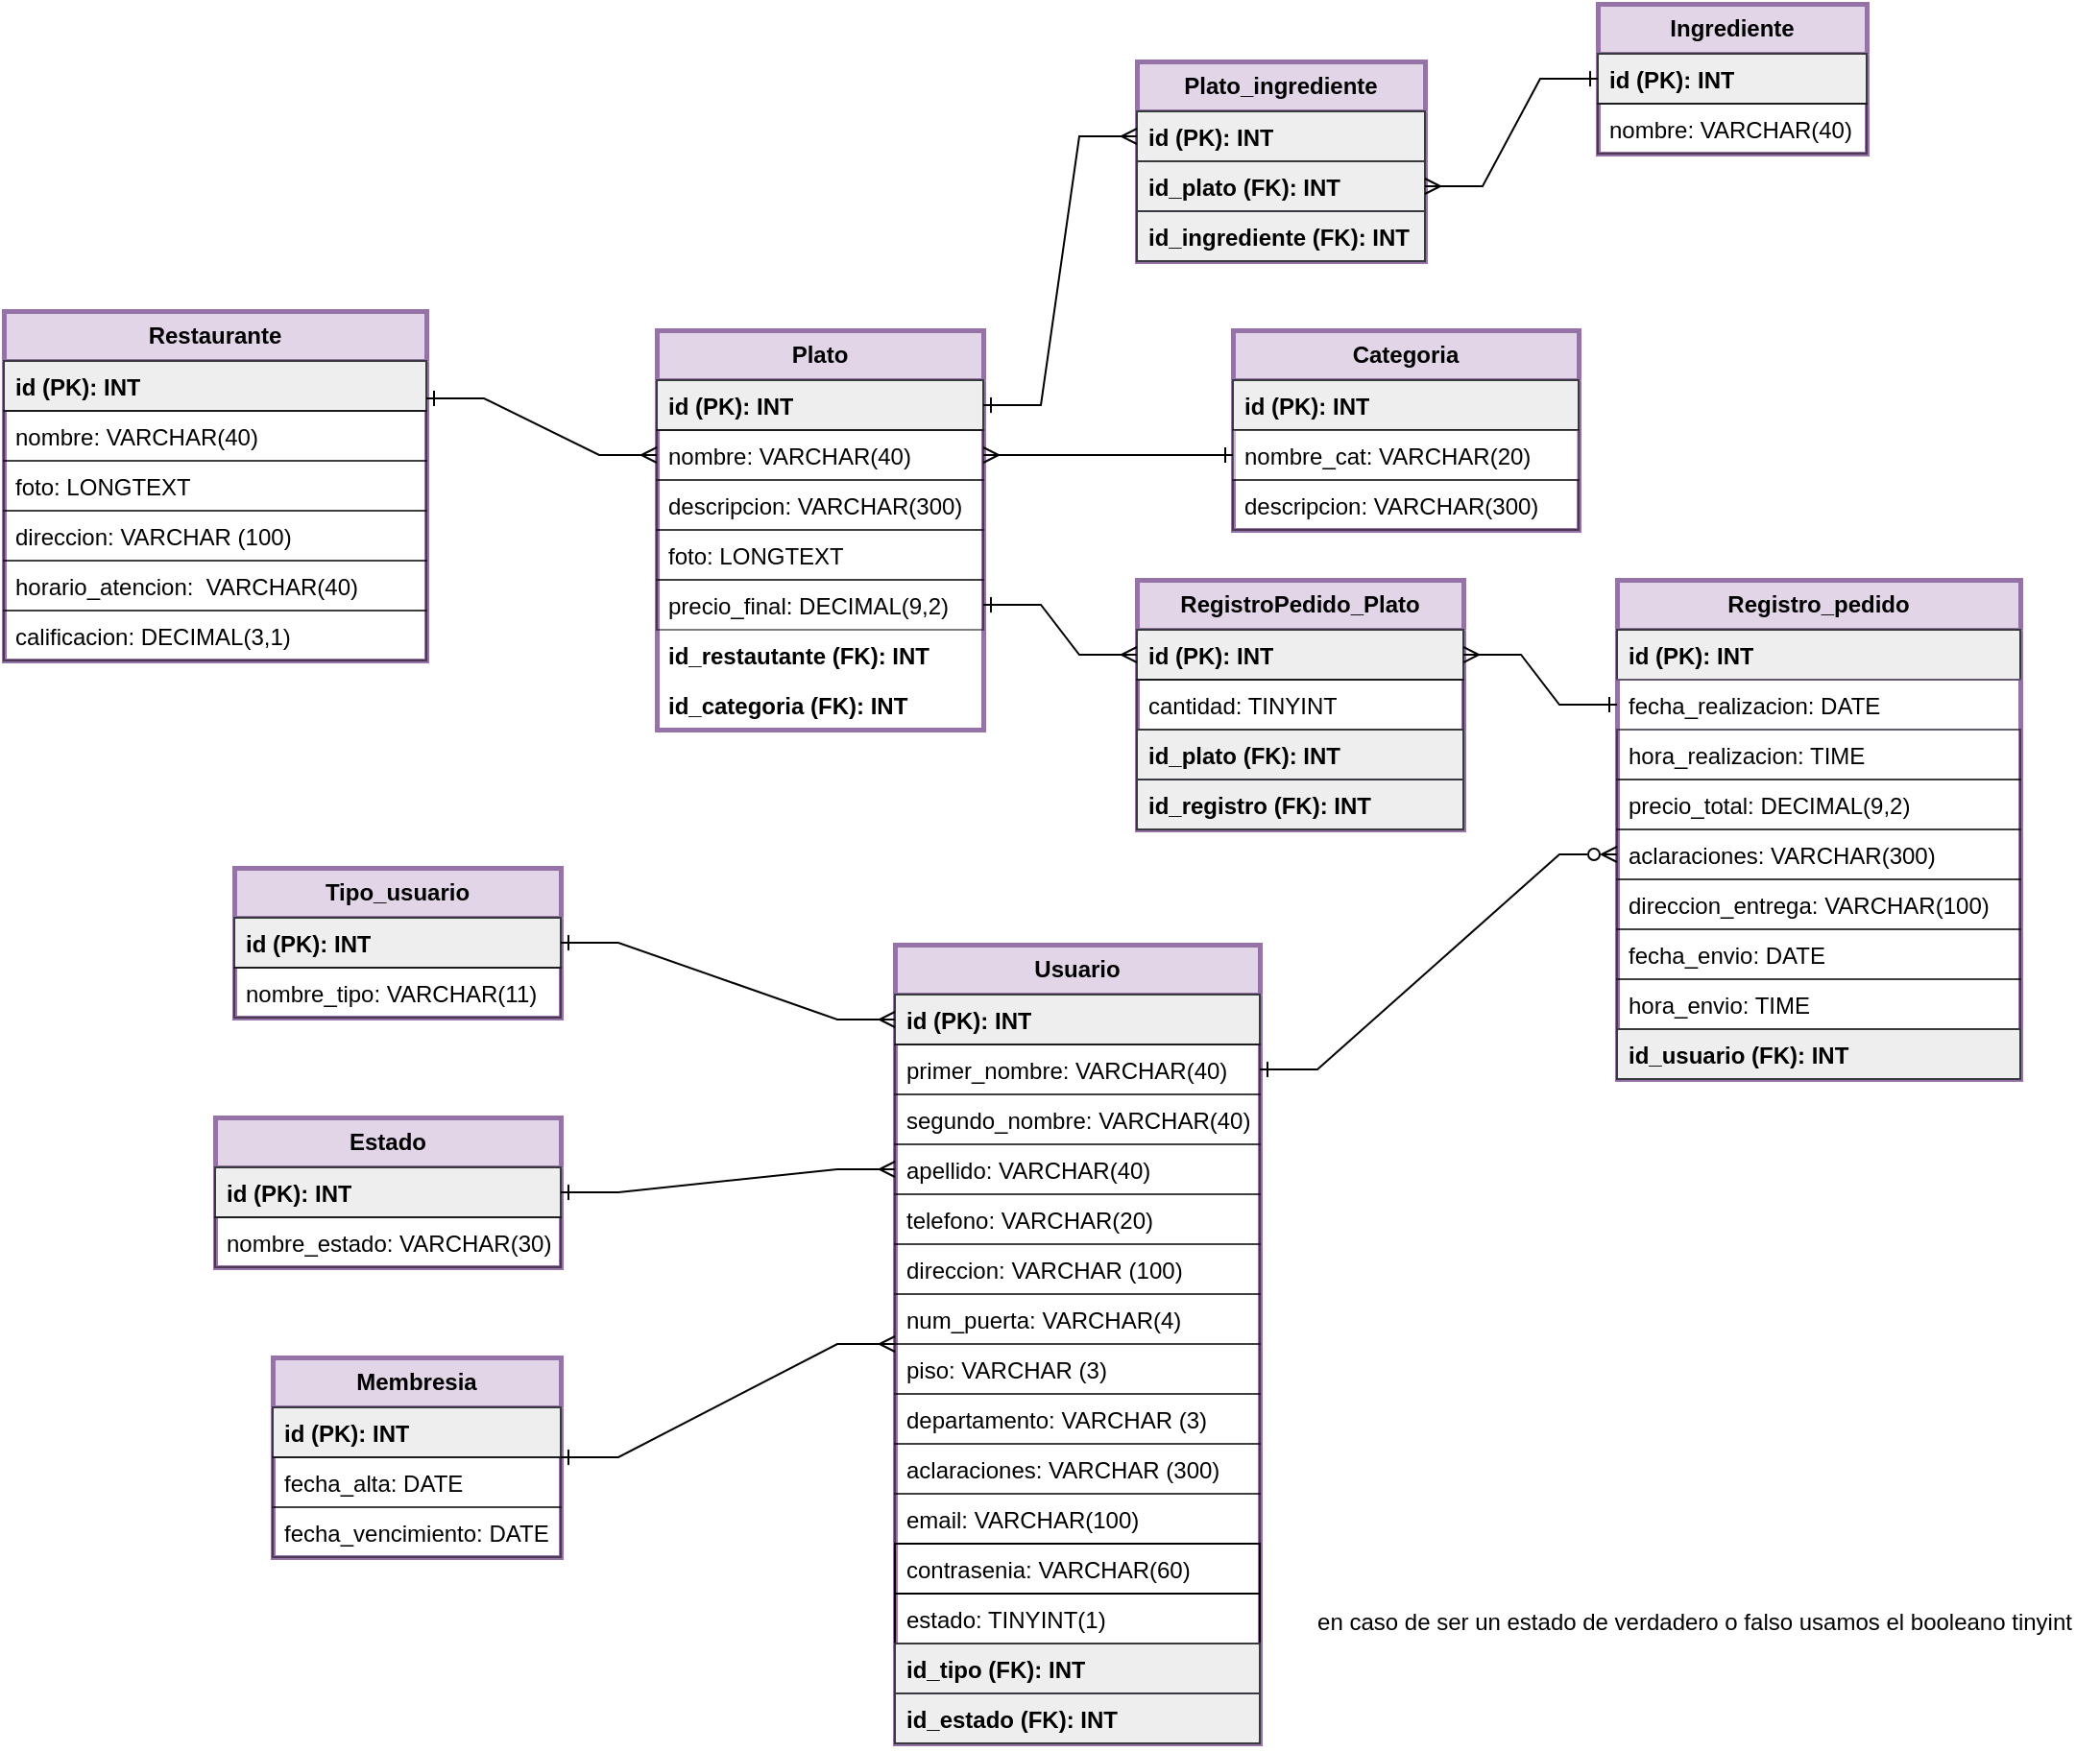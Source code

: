 <mxfile version="24.2.2" type="device">
  <diagram name="Página-1" id="d_0sba6icDmtpNpvkoaT">
    <mxGraphModel dx="2812" dy="2078" grid="1" gridSize="10" guides="1" tooltips="1" connect="1" arrows="1" fold="1" page="1" pageScale="1" pageWidth="827" pageHeight="1169" math="0" shadow="0">
      <root>
        <mxCell id="0" />
        <mxCell id="1" parent="0" />
        <mxCell id="WYL5uViI1YzPa4108oRA-1" value="&lt;b&gt;Restaurante&lt;/b&gt;" style="swimlane;fontStyle=0;childLayout=stackLayout;horizontal=1;startSize=26;fillColor=#e1d5e7;horizontalStack=0;resizeParent=1;resizeParentMax=0;resizeLast=0;collapsible=1;marginBottom=0;whiteSpace=wrap;html=1;strokeColor=#9673a6;strokeWidth=2.5;" parent="1" vertex="1">
          <mxGeometry x="-190" y="40" width="220" height="182" as="geometry" />
        </mxCell>
        <mxCell id="WYL5uViI1YzPa4108oRA-2" value="&lt;b&gt;id (PK): INT&lt;/b&gt;" style="text;strokeColor=#36393d;fillColor=#eeeeee;align=left;verticalAlign=top;spacingLeft=4;spacingRight=4;overflow=hidden;rotatable=0;points=[[0,0.5],[1,0.5]];portConstraint=eastwest;whiteSpace=wrap;html=1;" parent="WYL5uViI1YzPa4108oRA-1" vertex="1">
          <mxGeometry y="26" width="220" height="26" as="geometry" />
        </mxCell>
        <mxCell id="Su24HoslpY2dBQeBUihp-10" value="nombre: VARCHAR(40)" style="text;strokeColor=default;fillColor=none;align=left;verticalAlign=top;spacingLeft=4;spacingRight=4;overflow=hidden;rotatable=0;points=[[0,0.5],[1,0.5]];portConstraint=eastwest;whiteSpace=wrap;html=1;opacity=50;" parent="WYL5uViI1YzPa4108oRA-1" vertex="1">
          <mxGeometry y="52" width="220" height="26" as="geometry" />
        </mxCell>
        <mxCell id="WYL5uViI1YzPa4108oRA-3" value="foto: LONGTEXT" style="text;strokeColor=default;fillColor=none;align=left;verticalAlign=top;spacingLeft=4;spacingRight=4;overflow=hidden;rotatable=0;points=[[0,0.5],[1,0.5]];portConstraint=eastwest;whiteSpace=wrap;html=1;opacity=50;" parent="WYL5uViI1YzPa4108oRA-1" vertex="1">
          <mxGeometry y="78" width="220" height="26" as="geometry" />
        </mxCell>
        <mxCell id="WYL5uViI1YzPa4108oRA-6" value="direccion: VARCHAR (100)" style="text;strokeColor=default;fillColor=none;align=left;verticalAlign=top;spacingLeft=4;spacingRight=4;overflow=hidden;rotatable=0;points=[[0,0.5],[1,0.5]];portConstraint=eastwest;whiteSpace=wrap;html=1;opacity=50;" parent="WYL5uViI1YzPa4108oRA-1" vertex="1">
          <mxGeometry y="104" width="220" height="26" as="geometry" />
        </mxCell>
        <mxCell id="WYL5uViI1YzPa4108oRA-8" value="horario_atencion:&amp;nbsp;&amp;nbsp;VARCHAR(40)" style="text;strokeColor=default;fillColor=none;align=left;verticalAlign=top;spacingLeft=4;spacingRight=4;overflow=hidden;rotatable=0;points=[[0,0.5],[1,0.5]];portConstraint=eastwest;whiteSpace=wrap;html=1;opacity=50;" parent="WYL5uViI1YzPa4108oRA-1" vertex="1">
          <mxGeometry y="130" width="220" height="26" as="geometry" />
        </mxCell>
        <mxCell id="WYL5uViI1YzPa4108oRA-7" value="calificacion: DECIMAL(3,1)" style="text;strokeColor=default;fillColor=none;align=left;verticalAlign=top;spacingLeft=4;spacingRight=4;overflow=hidden;rotatable=0;points=[[0,0.5],[1,0.5]];portConstraint=eastwest;whiteSpace=wrap;html=1;opacity=50;" parent="WYL5uViI1YzPa4108oRA-1" vertex="1">
          <mxGeometry y="156" width="220" height="26" as="geometry" />
        </mxCell>
        <mxCell id="WYL5uViI1YzPa4108oRA-9" value="&lt;b&gt;Plato&lt;/b&gt;" style="swimlane;fontStyle=0;childLayout=stackLayout;horizontal=1;startSize=26;fillColor=#e1d5e7;horizontalStack=0;resizeParent=1;resizeParentMax=0;resizeLast=0;collapsible=1;marginBottom=0;whiteSpace=wrap;html=1;strokeColor=#9673a6;strokeWidth=2.5;" parent="1" vertex="1">
          <mxGeometry x="150" y="50" width="170" height="208" as="geometry" />
        </mxCell>
        <mxCell id="Su24HoslpY2dBQeBUihp-83" value="&lt;b&gt;id (PK): INT&lt;/b&gt;" style="text;strokeColor=#36393d;fillColor=#eeeeee;align=left;verticalAlign=top;spacingLeft=4;spacingRight=4;overflow=hidden;rotatable=0;points=[[0,0.5],[1,0.5]];portConstraint=eastwest;whiteSpace=wrap;html=1;" parent="WYL5uViI1YzPa4108oRA-9" vertex="1">
          <mxGeometry y="26" width="170" height="26" as="geometry" />
        </mxCell>
        <mxCell id="WYL5uViI1YzPa4108oRA-10" value="nombre: VARCHAR(40)" style="text;strokeColor=default;fillColor=none;align=left;verticalAlign=top;spacingLeft=4;spacingRight=4;overflow=hidden;rotatable=0;points=[[0,0.5],[1,0.5]];portConstraint=eastwest;whiteSpace=wrap;html=1;opacity=50;" parent="WYL5uViI1YzPa4108oRA-9" vertex="1">
          <mxGeometry y="52" width="170" height="26" as="geometry" />
        </mxCell>
        <mxCell id="WYL5uViI1YzPa4108oRA-11" value="descripcion: VARCHAR(300)" style="text;strokeColor=default;fillColor=none;align=left;verticalAlign=top;spacingLeft=4;spacingRight=4;overflow=hidden;rotatable=0;points=[[0,0.5],[1,0.5]];portConstraint=eastwest;whiteSpace=wrap;html=1;opacity=50;" parent="WYL5uViI1YzPa4108oRA-9" vertex="1">
          <mxGeometry y="78" width="170" height="26" as="geometry" />
        </mxCell>
        <mxCell id="WYL5uViI1YzPa4108oRA-12" value="foto: LONGTEXT" style="text;strokeColor=default;fillColor=none;align=left;verticalAlign=top;spacingLeft=4;spacingRight=4;overflow=hidden;rotatable=0;points=[[0,0.5],[1,0.5]];portConstraint=eastwest;whiteSpace=wrap;html=1;opacity=50;" parent="WYL5uViI1YzPa4108oRA-9" vertex="1">
          <mxGeometry y="104" width="170" height="26" as="geometry" />
        </mxCell>
        <mxCell id="WYL5uViI1YzPa4108oRA-13" value="precio_final: DECIMAL(9,2)" style="text;strokeColor=default;fillColor=none;align=left;verticalAlign=top;spacingLeft=4;spacingRight=4;overflow=hidden;rotatable=0;points=[[0,0.5],[1,0.5]];portConstraint=eastwest;whiteSpace=wrap;html=1;opacity=50;" parent="WYL5uViI1YzPa4108oRA-9" vertex="1">
          <mxGeometry y="130" width="170" height="26" as="geometry" />
        </mxCell>
        <mxCell id="Su24HoslpY2dBQeBUihp-12" value="&lt;b&gt;id_restautante (FK): INT&lt;/b&gt;" style="text;strokeColor=none;fillColor=none;align=left;verticalAlign=top;spacingLeft=4;spacingRight=4;overflow=hidden;rotatable=0;points=[[0,0.5],[1,0.5]];portConstraint=eastwest;whiteSpace=wrap;html=1;" parent="WYL5uViI1YzPa4108oRA-9" vertex="1">
          <mxGeometry y="156" width="170" height="26" as="geometry" />
        </mxCell>
        <mxCell id="Su24HoslpY2dBQeBUihp-23" value="&lt;b&gt;id_categoria (FK): INT&lt;/b&gt;" style="text;strokeColor=none;fillColor=none;align=left;verticalAlign=top;spacingLeft=4;spacingRight=4;overflow=hidden;rotatable=0;points=[[0,0.5],[1,0.5]];portConstraint=eastwest;whiteSpace=wrap;html=1;" parent="WYL5uViI1YzPa4108oRA-9" vertex="1">
          <mxGeometry y="182" width="170" height="26" as="geometry" />
        </mxCell>
        <mxCell id="WYL5uViI1YzPa4108oRA-14" value="&lt;b&gt;Categoria&lt;/b&gt;" style="swimlane;fontStyle=0;childLayout=stackLayout;horizontal=1;startSize=26;fillColor=#e1d5e7;horizontalStack=0;resizeParent=1;resizeParentMax=0;resizeLast=0;collapsible=1;marginBottom=0;whiteSpace=wrap;html=1;strokeColor=#9673a6;strokeWidth=2.5;" parent="1" vertex="1">
          <mxGeometry x="450" y="50" width="180" height="104" as="geometry" />
        </mxCell>
        <mxCell id="Su24HoslpY2dBQeBUihp-82" value="&lt;b&gt;id (PK): INT&lt;/b&gt;" style="text;strokeColor=#36393d;fillColor=#eeeeee;align=left;verticalAlign=top;spacingLeft=4;spacingRight=4;overflow=hidden;rotatable=0;points=[[0,0.5],[1,0.5]];portConstraint=eastwest;whiteSpace=wrap;html=1;" parent="WYL5uViI1YzPa4108oRA-14" vertex="1">
          <mxGeometry y="26" width="180" height="26" as="geometry" />
        </mxCell>
        <mxCell id="WYL5uViI1YzPa4108oRA-15" value="nombre_cat: VARCHAR(20)" style="text;strokeColor=default;fillColor=default;align=left;verticalAlign=top;spacingLeft=4;spacingRight=4;overflow=hidden;rotatable=0;points=[[0,0.5],[1,0.5]];portConstraint=eastwest;whiteSpace=wrap;html=1;opacity=50;" parent="WYL5uViI1YzPa4108oRA-14" vertex="1">
          <mxGeometry y="52" width="180" height="26" as="geometry" />
        </mxCell>
        <mxCell id="WYL5uViI1YzPa4108oRA-16" value="descripcion: VARCHAR(300)" style="text;strokeColor=default;fillColor=none;align=left;verticalAlign=top;spacingLeft=4;spacingRight=4;overflow=hidden;rotatable=0;points=[[0,0.5],[1,0.5]];portConstraint=eastwest;whiteSpace=wrap;html=1;opacity=50;" parent="WYL5uViI1YzPa4108oRA-14" vertex="1">
          <mxGeometry y="78" width="180" height="26" as="geometry" />
        </mxCell>
        <mxCell id="WYL5uViI1YzPa4108oRA-18" value="&lt;b&gt;Registro_pedido&lt;/b&gt;" style="swimlane;fontStyle=0;childLayout=stackLayout;horizontal=1;startSize=26;fillColor=#e1d5e7;horizontalStack=0;resizeParent=1;resizeParentMax=0;resizeLast=0;collapsible=1;marginBottom=0;whiteSpace=wrap;html=1;strokeColor=#9673a6;strokeWidth=2.5;" parent="1" vertex="1">
          <mxGeometry x="650" y="180" width="210" height="260" as="geometry" />
        </mxCell>
        <mxCell id="Su24HoslpY2dBQeBUihp-75" value="&lt;b&gt;id (PK): INT&lt;/b&gt;" style="text;strokeColor=#36393d;fillColor=#eeeeee;align=left;verticalAlign=top;spacingLeft=4;spacingRight=4;overflow=hidden;rotatable=0;points=[[0,0.5],[1,0.5]];portConstraint=eastwest;whiteSpace=wrap;html=1;strokeWidth=1;perimeterSpacing=0;" parent="WYL5uViI1YzPa4108oRA-18" vertex="1">
          <mxGeometry y="26" width="210" height="26" as="geometry" />
        </mxCell>
        <mxCell id="WYL5uViI1YzPa4108oRA-19" value="fecha_realizacion: DATE" style="text;strokeColor=#9673a6;fillColor=none;align=left;verticalAlign=top;spacingLeft=4;spacingRight=4;overflow=hidden;rotatable=0;points=[[0,0.5],[1,0.5]];portConstraint=eastwest;whiteSpace=wrap;html=1;opacity=50;" parent="WYL5uViI1YzPa4108oRA-18" vertex="1">
          <mxGeometry y="52" width="210" height="26" as="geometry" />
        </mxCell>
        <mxCell id="WYL5uViI1YzPa4108oRA-20" value="hora_realizacion: TIME" style="text;strokeColor=default;fillColor=none;align=left;verticalAlign=top;spacingLeft=4;spacingRight=4;overflow=hidden;rotatable=0;points=[[0,0.5],[1,0.5]];portConstraint=eastwest;whiteSpace=wrap;html=1;opacity=50;" parent="WYL5uViI1YzPa4108oRA-18" vertex="1">
          <mxGeometry y="78" width="210" height="26" as="geometry" />
        </mxCell>
        <mxCell id="WYL5uViI1YzPa4108oRA-22" value="precio_total: DECIMAL(9,2)" style="text;strokeColor=default;fillColor=none;align=left;verticalAlign=top;spacingLeft=4;spacingRight=4;overflow=hidden;rotatable=0;points=[[0,0.5],[1,0.5]];portConstraint=eastwest;whiteSpace=wrap;html=1;opacity=50;" parent="WYL5uViI1YzPa4108oRA-18" vertex="1">
          <mxGeometry y="104" width="210" height="26" as="geometry" />
        </mxCell>
        <mxCell id="WYL5uViI1YzPa4108oRA-23" value="aclaraciones: VARCHAR(300)" style="text;strokeColor=default;fillColor=none;align=left;verticalAlign=top;spacingLeft=4;spacingRight=4;overflow=hidden;rotatable=0;points=[[0,0.5],[1,0.5]];portConstraint=eastwest;whiteSpace=wrap;html=1;opacity=50;" parent="WYL5uViI1YzPa4108oRA-18" vertex="1">
          <mxGeometry y="130" width="210" height="26" as="geometry" />
        </mxCell>
        <mxCell id="WYL5uViI1YzPa4108oRA-24" value="direccion_entrega: VARCHAR(100)" style="text;strokeColor=default;fillColor=none;align=left;verticalAlign=top;spacingLeft=4;spacingRight=4;overflow=hidden;rotatable=0;points=[[0,0.5],[1,0.5]];portConstraint=eastwest;whiteSpace=wrap;html=1;opacity=50;" parent="WYL5uViI1YzPa4108oRA-18" vertex="1">
          <mxGeometry y="156" width="210" height="26" as="geometry" />
        </mxCell>
        <mxCell id="WYL5uViI1YzPa4108oRA-26" value="fecha_envio: DATE" style="text;strokeColor=default;fillColor=none;align=left;verticalAlign=top;spacingLeft=4;spacingRight=4;overflow=hidden;rotatable=0;points=[[0,0.5],[1,0.5]];portConstraint=eastwest;whiteSpace=wrap;html=1;opacity=50;" parent="WYL5uViI1YzPa4108oRA-18" vertex="1">
          <mxGeometry y="182" width="210" height="26" as="geometry" />
        </mxCell>
        <mxCell id="WYL5uViI1YzPa4108oRA-25" value="hora_envio: TIME" style="text;strokeColor=default;fillColor=none;align=left;verticalAlign=top;spacingLeft=4;spacingRight=4;overflow=hidden;rotatable=0;points=[[0,0.5],[1,0.5]];portConstraint=eastwest;whiteSpace=wrap;html=1;opacity=50;" parent="WYL5uViI1YzPa4108oRA-18" vertex="1">
          <mxGeometry y="208" width="210" height="26" as="geometry" />
        </mxCell>
        <mxCell id="Su24HoslpY2dBQeBUihp-56" value="&lt;b&gt;id_usuario (FK): INT&lt;/b&gt;" style="text;strokeColor=#36393d;fillColor=#eeeeee;align=left;verticalAlign=top;spacingLeft=4;spacingRight=4;overflow=hidden;rotatable=0;points=[[0,0.5],[1,0.5]];portConstraint=eastwest;whiteSpace=wrap;html=1;" parent="WYL5uViI1YzPa4108oRA-18" vertex="1">
          <mxGeometry y="234" width="210" height="26" as="geometry" />
        </mxCell>
        <mxCell id="WYL5uViI1YzPa4108oRA-27" value="&lt;b&gt;Ingrediente&lt;/b&gt;" style="swimlane;fontStyle=0;childLayout=stackLayout;horizontal=1;startSize=26;fillColor=#e1d5e7;horizontalStack=0;resizeParent=1;resizeParentMax=0;resizeLast=0;collapsible=1;marginBottom=0;whiteSpace=wrap;html=1;strokeColor=#9673a6;strokeWidth=2.5;" parent="1" vertex="1">
          <mxGeometry x="640" y="-120" width="140" height="78" as="geometry" />
        </mxCell>
        <mxCell id="Su24HoslpY2dBQeBUihp-80" value="&lt;b&gt;id (PK): INT&lt;/b&gt;" style="text;strokeColor=#36393d;fillColor=#eeeeee;align=left;verticalAlign=top;spacingLeft=4;spacingRight=4;overflow=hidden;rotatable=0;points=[[0,0.5],[1,0.5]];portConstraint=eastwest;whiteSpace=wrap;html=1;fillStyle=auto;" parent="WYL5uViI1YzPa4108oRA-27" vertex="1">
          <mxGeometry y="26" width="140" height="26" as="geometry" />
        </mxCell>
        <mxCell id="WYL5uViI1YzPa4108oRA-28" value="nombre: VARCHAR(40)" style="text;strokeColor=default;fillColor=none;align=left;verticalAlign=top;spacingLeft=4;spacingRight=4;overflow=hidden;rotatable=0;points=[[0,0.5],[1,0.5]];portConstraint=eastwest;whiteSpace=wrap;html=1;opacity=50;" parent="WYL5uViI1YzPa4108oRA-27" vertex="1">
          <mxGeometry y="52" width="140" height="26" as="geometry" />
        </mxCell>
        <mxCell id="Su24HoslpY2dBQeBUihp-1" value="" style="edgeStyle=entityRelationEdgeStyle;fontSize=12;html=1;endArrow=ERone;endFill=1;rounded=0;exitX=0;exitY=0.5;exitDx=0;exitDy=0;startArrow=ERmany;startFill=0;entryX=1;entryY=0.25;entryDx=0;entryDy=0;" parent="1" source="WYL5uViI1YzPa4108oRA-10" target="WYL5uViI1YzPa4108oRA-1" edge="1">
          <mxGeometry width="100" height="100" relative="1" as="geometry">
            <mxPoint x="270" y="220" as="sourcePoint" />
            <mxPoint x="30" y="90" as="targetPoint" />
          </mxGeometry>
        </mxCell>
        <mxCell id="Su24HoslpY2dBQeBUihp-2" value="" style="edgeStyle=entityRelationEdgeStyle;fontSize=12;html=1;endArrow=ERone;endFill=1;rounded=0;exitX=1;exitY=0.5;exitDx=0;exitDy=0;startArrow=ERmany;startFill=0;" parent="1" source="WYL5uViI1YzPa4108oRA-10" target="WYL5uViI1YzPa4108oRA-15" edge="1">
          <mxGeometry width="100" height="100" relative="1" as="geometry">
            <mxPoint x="694" y="206" as="sourcePoint" />
            <mxPoint x="500" y="206" as="targetPoint" />
            <Array as="points">
              <mxPoint x="560" y="120" />
            </Array>
          </mxGeometry>
        </mxCell>
        <mxCell id="Su24HoslpY2dBQeBUihp-3" value="&lt;b&gt;RegistroPedido_Plato&lt;/b&gt;" style="swimlane;fontStyle=0;childLayout=stackLayout;horizontal=1;startSize=26;fillColor=#e1d5e7;horizontalStack=0;resizeParent=1;resizeParentMax=0;resizeLast=0;collapsible=1;marginBottom=0;whiteSpace=wrap;html=1;strokeColor=#9673a6;strokeWidth=2.5;" parent="1" vertex="1">
          <mxGeometry x="400" y="180" width="170" height="130" as="geometry" />
        </mxCell>
        <mxCell id="Su24HoslpY2dBQeBUihp-79" value="&lt;b&gt;id (PK): INT&lt;/b&gt;" style="text;strokeColor=#36393d;fillColor=#eeeeee;align=left;verticalAlign=top;spacingLeft=4;spacingRight=4;overflow=hidden;rotatable=0;points=[[0,0.5],[1,0.5]];portConstraint=eastwest;whiteSpace=wrap;html=1;" parent="Su24HoslpY2dBQeBUihp-3" vertex="1">
          <mxGeometry y="26" width="170" height="26" as="geometry" />
        </mxCell>
        <mxCell id="WYL5uViI1YzPa4108oRA-21" value="cantidad: TINYINT" style="text;strokeColor=default;fillColor=none;align=left;verticalAlign=top;spacingLeft=4;spacingRight=4;overflow=hidden;rotatable=0;points=[[0,0.5],[1,0.5]];portConstraint=eastwest;whiteSpace=wrap;html=1;opacity=50;" parent="Su24HoslpY2dBQeBUihp-3" vertex="1">
          <mxGeometry y="52" width="170" height="26" as="geometry" />
        </mxCell>
        <mxCell id="Su24HoslpY2dBQeBUihp-24" value="&lt;b&gt;id_plato (FK): INT&lt;/b&gt;" style="text;strokeColor=#36393d;fillColor=#eeeeee;align=left;verticalAlign=top;spacingLeft=4;spacingRight=4;overflow=hidden;rotatable=0;points=[[0,0.5],[1,0.5]];portConstraint=eastwest;whiteSpace=wrap;html=1;" parent="Su24HoslpY2dBQeBUihp-3" vertex="1">
          <mxGeometry y="78" width="170" height="26" as="geometry" />
        </mxCell>
        <mxCell id="Su24HoslpY2dBQeBUihp-27" value="&lt;b&gt;id_registro (FK): INT&lt;/b&gt;" style="text;strokeColor=#36393d;fillColor=#eeeeee;align=left;verticalAlign=top;spacingLeft=4;spacingRight=4;overflow=hidden;rotatable=0;points=[[0,0.5],[1,0.5]];portConstraint=eastwest;whiteSpace=wrap;html=1;" parent="Su24HoslpY2dBQeBUihp-3" vertex="1">
          <mxGeometry y="104" width="170" height="26" as="geometry" />
        </mxCell>
        <mxCell id="Su24HoslpY2dBQeBUihp-8" value="" style="edgeStyle=entityRelationEdgeStyle;fontSize=12;html=1;endArrow=ERone;endFill=1;rounded=0;entryX=0;entryY=0.5;entryDx=0;entryDy=0;exitX=1;exitY=0.5;exitDx=0;exitDy=0;startArrow=ERmany;startFill=0;" parent="1" source="Su24HoslpY2dBQeBUihp-79" target="WYL5uViI1YzPa4108oRA-19" edge="1">
          <mxGeometry width="100" height="100" relative="1" as="geometry">
            <mxPoint x="511" y="440" as="sourcePoint" />
            <mxPoint x="317" y="440" as="targetPoint" />
          </mxGeometry>
        </mxCell>
        <mxCell id="Su24HoslpY2dBQeBUihp-9" value="" style="edgeStyle=entityRelationEdgeStyle;fontSize=12;html=1;endArrow=ERone;endFill=1;rounded=0;entryX=1;entryY=0.5;entryDx=0;entryDy=0;exitX=0;exitY=0.5;exitDx=0;exitDy=0;startArrow=ERmany;startFill=0;" parent="1" source="Su24HoslpY2dBQeBUihp-79" target="WYL5uViI1YzPa4108oRA-13" edge="1">
          <mxGeometry width="100" height="100" relative="1" as="geometry">
            <mxPoint x="620" y="443" as="sourcePoint" />
            <mxPoint x="490" y="534" as="targetPoint" />
            <Array as="points">
              <mxPoint x="580" y="410" />
              <mxPoint x="580" y="290" />
              <mxPoint x="550" y="260" />
              <mxPoint x="540" y="260" />
              <mxPoint x="580" y="190" />
              <mxPoint x="580" y="200" />
              <mxPoint x="560" y="210" />
              <mxPoint x="610" y="180" />
              <mxPoint x="540" y="200" />
              <mxPoint x="560" y="200" />
            </Array>
          </mxGeometry>
        </mxCell>
        <mxCell id="Su24HoslpY2dBQeBUihp-13" value="&lt;b&gt;Plato_ingrediente&lt;/b&gt;" style="swimlane;fontStyle=0;childLayout=stackLayout;horizontal=1;startSize=26;fillColor=#e1d5e7;horizontalStack=0;resizeParent=1;resizeParentMax=0;resizeLast=0;collapsible=1;marginBottom=0;whiteSpace=wrap;html=1;strokeColor=#9673a6;strokeWidth=2.5;" parent="1" vertex="1">
          <mxGeometry x="400" y="-90" width="150" height="104" as="geometry" />
        </mxCell>
        <mxCell id="Su24HoslpY2dBQeBUihp-85" value="&lt;b&gt;id (PK): INT&lt;/b&gt;" style="text;strokeColor=#36393d;fillColor=#eeeeee;align=left;verticalAlign=top;spacingLeft=4;spacingRight=4;overflow=hidden;rotatable=0;points=[[0,0.5],[1,0.5]];portConstraint=eastwest;whiteSpace=wrap;html=1;" parent="Su24HoslpY2dBQeBUihp-13" vertex="1">
          <mxGeometry y="26" width="150" height="26" as="geometry" />
        </mxCell>
        <mxCell id="Su24HoslpY2dBQeBUihp-19" value="&lt;b&gt;id_plato (FK): INT&lt;/b&gt;" style="text;strokeColor=#36393d;fillColor=#eeeeee;align=left;verticalAlign=top;spacingLeft=4;spacingRight=4;overflow=hidden;rotatable=0;points=[[0,0.5],[1,0.5]];portConstraint=eastwest;whiteSpace=wrap;html=1;" parent="Su24HoslpY2dBQeBUihp-13" vertex="1">
          <mxGeometry y="52" width="150" height="26" as="geometry" />
        </mxCell>
        <mxCell id="Su24HoslpY2dBQeBUihp-20" value="&lt;b&gt;id_ingrediente (FK): INT&lt;/b&gt;" style="text;strokeColor=#36393d;fillColor=#eeeeee;align=left;verticalAlign=top;spacingLeft=4;spacingRight=4;overflow=hidden;rotatable=0;points=[[0,0.5],[1,0.5]];portConstraint=eastwest;whiteSpace=wrap;html=1;" parent="Su24HoslpY2dBQeBUihp-13" vertex="1">
          <mxGeometry y="78" width="150" height="26" as="geometry" />
        </mxCell>
        <mxCell id="Su24HoslpY2dBQeBUihp-16" value="" style="edgeStyle=entityRelationEdgeStyle;fontSize=12;html=1;endArrow=ERone;endFill=1;rounded=0;entryX=1;entryY=0.5;entryDx=0;entryDy=0;exitX=0;exitY=0.5;exitDx=0;exitDy=0;startArrow=ERmany;startFill=0;" parent="1" source="Su24HoslpY2dBQeBUihp-85" target="Su24HoslpY2dBQeBUihp-83" edge="1">
          <mxGeometry width="100" height="100" relative="1" as="geometry">
            <mxPoint x="330" y="-58" as="sourcePoint" />
            <mxPoint x="270" y="-110" as="targetPoint" />
            <Array as="points">
              <mxPoint x="540" y="107" />
              <mxPoint x="540" y="-13" />
              <mxPoint x="510" y="-43" />
              <mxPoint x="500" y="-43" />
              <mxPoint x="540" y="-113" />
              <mxPoint x="540" y="-103" />
              <mxPoint x="520" y="-93" />
              <mxPoint x="570" y="-123" />
              <mxPoint x="500" y="-103" />
              <mxPoint x="520" y="-103" />
            </Array>
          </mxGeometry>
        </mxCell>
        <mxCell id="Su24HoslpY2dBQeBUihp-17" value="" style="edgeStyle=entityRelationEdgeStyle;fontSize=12;html=1;endArrow=ERone;endFill=1;rounded=0;startArrow=ERmany;startFill=0;exitX=1;exitY=0.5;exitDx=0;exitDy=0;" parent="1" source="Su24HoslpY2dBQeBUihp-19" target="WYL5uViI1YzPa4108oRA-27" edge="1">
          <mxGeometry width="100" height="100" relative="1" as="geometry">
            <mxPoint x="620" y="20" as="sourcePoint" />
            <mxPoint x="690" y="143" as="targetPoint" />
            <Array as="points">
              <mxPoint x="920" y="161" />
              <mxPoint x="920" y="41" />
              <mxPoint x="890" y="11" />
              <mxPoint x="880" y="11" />
              <mxPoint x="920" y="-59" />
              <mxPoint x="920" y="-49" />
              <mxPoint x="900" y="-39" />
              <mxPoint x="950" y="-69" />
              <mxPoint x="880" y="-49" />
              <mxPoint x="900" y="-49" />
            </Array>
          </mxGeometry>
        </mxCell>
        <mxCell id="Su24HoslpY2dBQeBUihp-28" value="&lt;b&gt;Usuario&lt;/b&gt;" style="swimlane;fontStyle=0;childLayout=stackLayout;horizontal=1;startSize=26;fillColor=#e1d5e7;horizontalStack=0;resizeParent=1;resizeParentMax=0;resizeLast=0;collapsible=1;marginBottom=0;whiteSpace=wrap;html=1;strokeColor=#9673a6;strokeWidth=2.5;" parent="1" vertex="1">
          <mxGeometry x="274" y="370" width="190" height="416" as="geometry" />
        </mxCell>
        <mxCell id="Su24HoslpY2dBQeBUihp-78" value="&lt;b&gt;id (PK): INT&lt;/b&gt;" style="text;strokeColor=#36393d;fillColor=#eeeeee;align=left;verticalAlign=top;spacingLeft=4;spacingRight=4;overflow=hidden;rotatable=0;points=[[0,0.5],[1,0.5]];portConstraint=eastwest;whiteSpace=wrap;html=1;" parent="Su24HoslpY2dBQeBUihp-28" vertex="1">
          <mxGeometry y="26" width="190" height="26" as="geometry" />
        </mxCell>
        <mxCell id="Su24HoslpY2dBQeBUihp-30" value="primer_nombre: VARCHAR(40)" style="text;strokeColor=default;fillColor=none;align=left;verticalAlign=top;spacingLeft=4;spacingRight=4;overflow=hidden;rotatable=0;points=[[0,0.5],[1,0.5]];portConstraint=eastwest;whiteSpace=wrap;html=1;rounded=0;opacity=50;" parent="Su24HoslpY2dBQeBUihp-28" vertex="1">
          <mxGeometry y="52" width="190" height="26" as="geometry" />
        </mxCell>
        <mxCell id="Su24HoslpY2dBQeBUihp-36" value="segundo_nombre: VARCHAR(40)" style="text;strokeColor=default;fillColor=none;align=left;verticalAlign=top;spacingLeft=4;spacingRight=4;overflow=hidden;rotatable=0;points=[[0,0.5],[1,0.5]];portConstraint=eastwest;whiteSpace=wrap;html=1;opacity=50;" parent="Su24HoslpY2dBQeBUihp-28" vertex="1">
          <mxGeometry y="78" width="190" height="26" as="geometry" />
        </mxCell>
        <mxCell id="Su24HoslpY2dBQeBUihp-35" value="apellido: VARCHAR(40)" style="text;strokeColor=default;fillColor=none;align=left;verticalAlign=top;spacingLeft=4;spacingRight=4;overflow=hidden;rotatable=0;points=[[0,0.5],[1,0.5]];portConstraint=eastwest;whiteSpace=wrap;html=1;opacity=50;" parent="Su24HoslpY2dBQeBUihp-28" vertex="1">
          <mxGeometry y="104" width="190" height="26" as="geometry" />
        </mxCell>
        <mxCell id="Su24HoslpY2dBQeBUihp-31" value="telefono: VARCHAR(20)" style="text;strokeColor=default;fillColor=none;align=left;verticalAlign=top;spacingLeft=4;spacingRight=4;overflow=hidden;rotatable=0;points=[[0,0.5],[1,0.5]];portConstraint=eastwest;whiteSpace=wrap;html=1;opacity=50;" parent="Su24HoslpY2dBQeBUihp-28" vertex="1">
          <mxGeometry y="130" width="190" height="26" as="geometry" />
        </mxCell>
        <mxCell id="Su24HoslpY2dBQeBUihp-32" value="direccion: VARCHAR (100)" style="text;strokeColor=default;fillColor=none;align=left;verticalAlign=top;spacingLeft=4;spacingRight=4;overflow=hidden;rotatable=0;points=[[0,0.5],[1,0.5]];portConstraint=eastwest;whiteSpace=wrap;html=1;opacity=50;" parent="Su24HoslpY2dBQeBUihp-28" vertex="1">
          <mxGeometry y="156" width="190" height="26" as="geometry" />
        </mxCell>
        <mxCell id="Su24HoslpY2dBQeBUihp-37" value="num_puerta: VARCHAR(4)" style="text;strokeColor=default;fillColor=none;align=left;verticalAlign=top;spacingLeft=4;spacingRight=4;overflow=hidden;rotatable=0;points=[[0,0.5],[1,0.5]];portConstraint=eastwest;whiteSpace=wrap;html=1;opacity=50;" parent="Su24HoslpY2dBQeBUihp-28" vertex="1">
          <mxGeometry y="182" width="190" height="26" as="geometry" />
        </mxCell>
        <mxCell id="Su24HoslpY2dBQeBUihp-38" value="piso: VARCHAR (3)" style="text;strokeColor=default;fillColor=none;align=left;verticalAlign=top;spacingLeft=4;spacingRight=4;overflow=hidden;rotatable=0;points=[[0,0.5],[1,0.5]];portConstraint=eastwest;whiteSpace=wrap;html=1;opacity=50;" parent="Su24HoslpY2dBQeBUihp-28" vertex="1">
          <mxGeometry y="208" width="190" height="26" as="geometry" />
        </mxCell>
        <mxCell id="Su24HoslpY2dBQeBUihp-33" value="departamento: VARCHAR (3)" style="text;strokeColor=default;fillColor=none;align=left;verticalAlign=top;spacingLeft=4;spacingRight=4;overflow=hidden;rotatable=0;points=[[0,0.5],[1,0.5]];portConstraint=eastwest;whiteSpace=wrap;html=1;opacity=50;" parent="Su24HoslpY2dBQeBUihp-28" vertex="1">
          <mxGeometry y="234" width="190" height="26" as="geometry" />
        </mxCell>
        <mxCell id="Su24HoslpY2dBQeBUihp-39" value="aclaraciones: VARCHAR (300)" style="text;strokeColor=default;fillColor=none;align=left;verticalAlign=top;spacingLeft=4;spacingRight=4;overflow=hidden;rotatable=0;points=[[0,0.5],[1,0.5]];portConstraint=eastwest;whiteSpace=wrap;html=1;opacity=50;" parent="Su24HoslpY2dBQeBUihp-28" vertex="1">
          <mxGeometry y="260" width="190" height="26" as="geometry" />
        </mxCell>
        <mxCell id="Su24HoslpY2dBQeBUihp-41" value="email: VARCHAR(100)" style="text;strokeColor=default;fillColor=none;align=left;verticalAlign=top;spacingLeft=4;spacingRight=4;overflow=hidden;rotatable=0;points=[[0,0.5],[1,0.5]];portConstraint=eastwest;whiteSpace=wrap;html=1;opacity=50;" parent="Su24HoslpY2dBQeBUihp-28" vertex="1">
          <mxGeometry y="286" width="190" height="26" as="geometry" />
        </mxCell>
        <mxCell id="Su24HoslpY2dBQeBUihp-40" value="contrasenia: VARCHAR(60)" style="text;strokeColor=default;fillColor=none;align=left;verticalAlign=top;spacingLeft=4;spacingRight=4;overflow=hidden;rotatable=0;points=[[0,0.5],[1,0.5]];portConstraint=eastwest;whiteSpace=wrap;html=1;" parent="Su24HoslpY2dBQeBUihp-28" vertex="1">
          <mxGeometry y="312" width="190" height="26" as="geometry" />
        </mxCell>
        <mxCell id="kIKk-jBFJuu0IbzjGvet-7" value="estado: TINYINT(1)" style="text;strokeColor=default;fillColor=none;align=left;verticalAlign=top;spacingLeft=4;spacingRight=4;overflow=hidden;rotatable=0;points=[[0,0.5],[1,0.5]];portConstraint=eastwest;whiteSpace=wrap;html=1;" vertex="1" parent="Su24HoslpY2dBQeBUihp-28">
          <mxGeometry y="338" width="190" height="26" as="geometry" />
        </mxCell>
        <mxCell id="Su24HoslpY2dBQeBUihp-74" value="&lt;b&gt;id_tipo (FK): INT&lt;/b&gt;" style="text;strokeColor=#36393d;fillColor=#eeeeee;align=left;verticalAlign=top;spacingLeft=4;spacingRight=4;overflow=hidden;rotatable=0;points=[[0,0.5],[1,0.5]];portConstraint=eastwest;whiteSpace=wrap;html=1;" parent="Su24HoslpY2dBQeBUihp-28" vertex="1">
          <mxGeometry y="364" width="190" height="26" as="geometry" />
        </mxCell>
        <mxCell id="Su24HoslpY2dBQeBUihp-73" value="&lt;b&gt;id_estado (FK): INT&lt;/b&gt;" style="text;strokeColor=#36393d;fillColor=#eeeeee;align=left;verticalAlign=top;spacingLeft=4;spacingRight=4;overflow=hidden;rotatable=0;points=[[0,0.5],[1,0.5]];portConstraint=eastwest;whiteSpace=wrap;html=1;" parent="Su24HoslpY2dBQeBUihp-28" vertex="1">
          <mxGeometry y="390" width="190" height="26" as="geometry" />
        </mxCell>
        <mxCell id="Su24HoslpY2dBQeBUihp-42" value="&lt;b&gt;Tipo_usuario&lt;/b&gt;" style="swimlane;fontStyle=0;childLayout=stackLayout;horizontal=1;startSize=26;fillColor=#e1d5e7;horizontalStack=0;resizeParent=1;resizeParentMax=0;resizeLast=0;collapsible=1;marginBottom=0;whiteSpace=wrap;html=1;strokeColor=#9673a6;strokeWidth=2.5;" parent="1" vertex="1">
          <mxGeometry x="-70" y="330" width="170" height="78" as="geometry" />
        </mxCell>
        <mxCell id="Su24HoslpY2dBQeBUihp-81" value="&lt;b&gt;id (PK): INT&lt;/b&gt;" style="text;strokeColor=#36393d;fillColor=#eeeeee;align=left;verticalAlign=top;spacingLeft=4;spacingRight=4;overflow=hidden;rotatable=0;points=[[0,0.5],[1,0.5]];portConstraint=eastwest;whiteSpace=wrap;html=1;" parent="Su24HoslpY2dBQeBUihp-42" vertex="1">
          <mxGeometry y="26" width="170" height="26" as="geometry" />
        </mxCell>
        <mxCell id="Su24HoslpY2dBQeBUihp-44" value="nombre_tipo: VARCHAR(11)" style="text;strokeColor=default;fillColor=none;align=left;verticalAlign=top;spacingLeft=4;spacingRight=4;overflow=hidden;rotatable=0;points=[[0,0.5],[1,0.5]];portConstraint=eastwest;whiteSpace=wrap;html=1;opacity=50;" parent="Su24HoslpY2dBQeBUihp-42" vertex="1">
          <mxGeometry y="52" width="170" height="26" as="geometry" />
        </mxCell>
        <mxCell id="Su24HoslpY2dBQeBUihp-49" value="&lt;b&gt;Estado&lt;/b&gt;" style="swimlane;fontStyle=0;childLayout=stackLayout;horizontal=1;startSize=26;fillColor=#e1d5e7;horizontalStack=0;resizeParent=1;resizeParentMax=0;resizeLast=0;collapsible=1;marginBottom=0;whiteSpace=wrap;html=1;strokeColor=#9673a6;strokeWidth=2.5;" parent="1" vertex="1">
          <mxGeometry x="-80" y="460" width="180" height="78" as="geometry" />
        </mxCell>
        <mxCell id="Su24HoslpY2dBQeBUihp-84" value="&lt;b&gt;id (PK): INT&lt;/b&gt;" style="text;strokeColor=#36393d;fillColor=#eeeeee;align=left;verticalAlign=top;spacingLeft=4;spacingRight=4;overflow=hidden;rotatable=0;points=[[0,0.5],[1,0.5]];portConstraint=eastwest;whiteSpace=wrap;html=1;" parent="Su24HoslpY2dBQeBUihp-49" vertex="1">
          <mxGeometry y="26" width="180" height="26" as="geometry" />
        </mxCell>
        <mxCell id="Su24HoslpY2dBQeBUihp-51" value="nombre_estado: VARCHAR(30)" style="text;strokeColor=default;fillColor=none;align=left;verticalAlign=top;spacingLeft=4;spacingRight=4;overflow=hidden;rotatable=0;points=[[0,0.5],[1,0.5]];portConstraint=eastwest;whiteSpace=wrap;html=1;opacity=50;" parent="Su24HoslpY2dBQeBUihp-49" vertex="1">
          <mxGeometry y="52" width="180" height="26" as="geometry" />
        </mxCell>
        <mxCell id="Su24HoslpY2dBQeBUihp-55" value="" style="edgeStyle=entityRelationEdgeStyle;fontSize=12;html=1;endArrow=ERone;endFill=1;rounded=0;entryX=1;entryY=0.5;entryDx=0;entryDy=0;exitX=0;exitY=0.5;exitDx=0;exitDy=0;startArrow=ERzeroToMany;startFill=0;" parent="1" source="WYL5uViI1YzPa4108oRA-23" target="Su24HoslpY2dBQeBUihp-30" edge="1">
          <mxGeometry width="100" height="100" relative="1" as="geometry">
            <mxPoint x="500" y="420" as="sourcePoint" />
            <mxPoint x="600" y="410" as="targetPoint" />
          </mxGeometry>
        </mxCell>
        <mxCell id="Su24HoslpY2dBQeBUihp-57" value="" style="edgeStyle=entityRelationEdgeStyle;fontSize=12;html=1;endArrow=ERone;endFill=1;rounded=0;startArrow=ERmany;startFill=0;entryX=1;entryY=0.5;entryDx=0;entryDy=0;" parent="1" source="Su24HoslpY2dBQeBUihp-35" target="Su24HoslpY2dBQeBUihp-84" edge="1">
          <mxGeometry width="100" height="100" relative="1" as="geometry">
            <mxPoint x="200" y="560" as="sourcePoint" />
            <mxPoint x="190" y="520" as="targetPoint" />
          </mxGeometry>
        </mxCell>
        <mxCell id="Su24HoslpY2dBQeBUihp-58" value="&lt;b&gt;Membresia&lt;/b&gt;" style="swimlane;fontStyle=0;childLayout=stackLayout;horizontal=1;startSize=26;fillColor=#e1d5e7;horizontalStack=0;resizeParent=1;resizeParentMax=0;resizeLast=0;collapsible=1;marginBottom=0;whiteSpace=wrap;html=1;strokeColor=#9673a6;strokeWidth=2.5;" parent="1" vertex="1">
          <mxGeometry x="-50" y="585" width="150" height="104" as="geometry">
            <mxRectangle x="-220" y="590" width="100" height="30" as="alternateBounds" />
          </mxGeometry>
        </mxCell>
        <mxCell id="Su24HoslpY2dBQeBUihp-76" value="&lt;b&gt;id (PK): INT&lt;/b&gt;" style="text;strokeColor=#36393d;fillColor=#eeeeee;align=left;verticalAlign=top;spacingLeft=4;spacingRight=4;overflow=hidden;rotatable=0;points=[[0,0.5],[1,0.5]];portConstraint=eastwest;whiteSpace=wrap;html=1;" parent="Su24HoslpY2dBQeBUihp-58" vertex="1">
          <mxGeometry y="26" width="150" height="26" as="geometry" />
        </mxCell>
        <mxCell id="Su24HoslpY2dBQeBUihp-60" value="fecha_alta: DATE" style="text;strokeColor=default;fillColor=none;align=left;verticalAlign=top;spacingLeft=4;spacingRight=4;overflow=hidden;rotatable=0;points=[[0,0.5],[1,0.5]];portConstraint=eastwest;whiteSpace=wrap;html=1;opacity=50;" parent="Su24HoslpY2dBQeBUihp-58" vertex="1">
          <mxGeometry y="52" width="150" height="26" as="geometry" />
        </mxCell>
        <mxCell id="Su24HoslpY2dBQeBUihp-61" value="fecha_vencimiento: DATE" style="text;strokeColor=default;fillColor=none;align=left;verticalAlign=top;spacingLeft=4;spacingRight=4;overflow=hidden;rotatable=0;points=[[0,0.5],[1,0.5]];portConstraint=eastwest;whiteSpace=wrap;html=1;opacity=50;" parent="Su24HoslpY2dBQeBUihp-58" vertex="1">
          <mxGeometry y="78" width="150" height="26" as="geometry" />
        </mxCell>
        <mxCell id="Su24HoslpY2dBQeBUihp-71" value="" style="edgeStyle=entityRelationEdgeStyle;fontSize=12;html=1;endArrow=ERone;endFill=1;rounded=0;entryX=1;entryY=0.5;entryDx=0;entryDy=0;exitX=0;exitY=0.5;exitDx=0;exitDy=0;startArrow=ERmany;startFill=0;" parent="1" source="Su24HoslpY2dBQeBUihp-78" target="Su24HoslpY2dBQeBUihp-81" edge="1">
          <mxGeometry width="100" height="100" relative="1" as="geometry">
            <mxPoint x="400" y="300" as="sourcePoint" />
            <mxPoint x="210" y="395" as="targetPoint" />
          </mxGeometry>
        </mxCell>
        <mxCell id="kIKk-jBFJuu0IbzjGvet-8" value="" style="edgeStyle=entityRelationEdgeStyle;fontSize=12;html=1;endArrow=ERone;endFill=1;rounded=0;startArrow=ERmany;startFill=0;" edge="1" parent="1" source="Su24HoslpY2dBQeBUihp-28" target="Su24HoslpY2dBQeBUihp-58">
          <mxGeometry width="100" height="100" relative="1" as="geometry">
            <mxPoint x="284" y="445" as="sourcePoint" />
            <mxPoint x="110" y="509" as="targetPoint" />
          </mxGeometry>
        </mxCell>
        <mxCell id="kIKk-jBFJuu0IbzjGvet-9" value="en caso de ser un estado de verdadero o falso usamos el booleano tinyint" style="text;html=1;align=center;verticalAlign=middle;resizable=0;points=[];autosize=1;strokeColor=none;fillColor=none;" vertex="1" parent="1">
          <mxGeometry x="480" y="708" width="420" height="30" as="geometry" />
        </mxCell>
      </root>
    </mxGraphModel>
  </diagram>
</mxfile>
